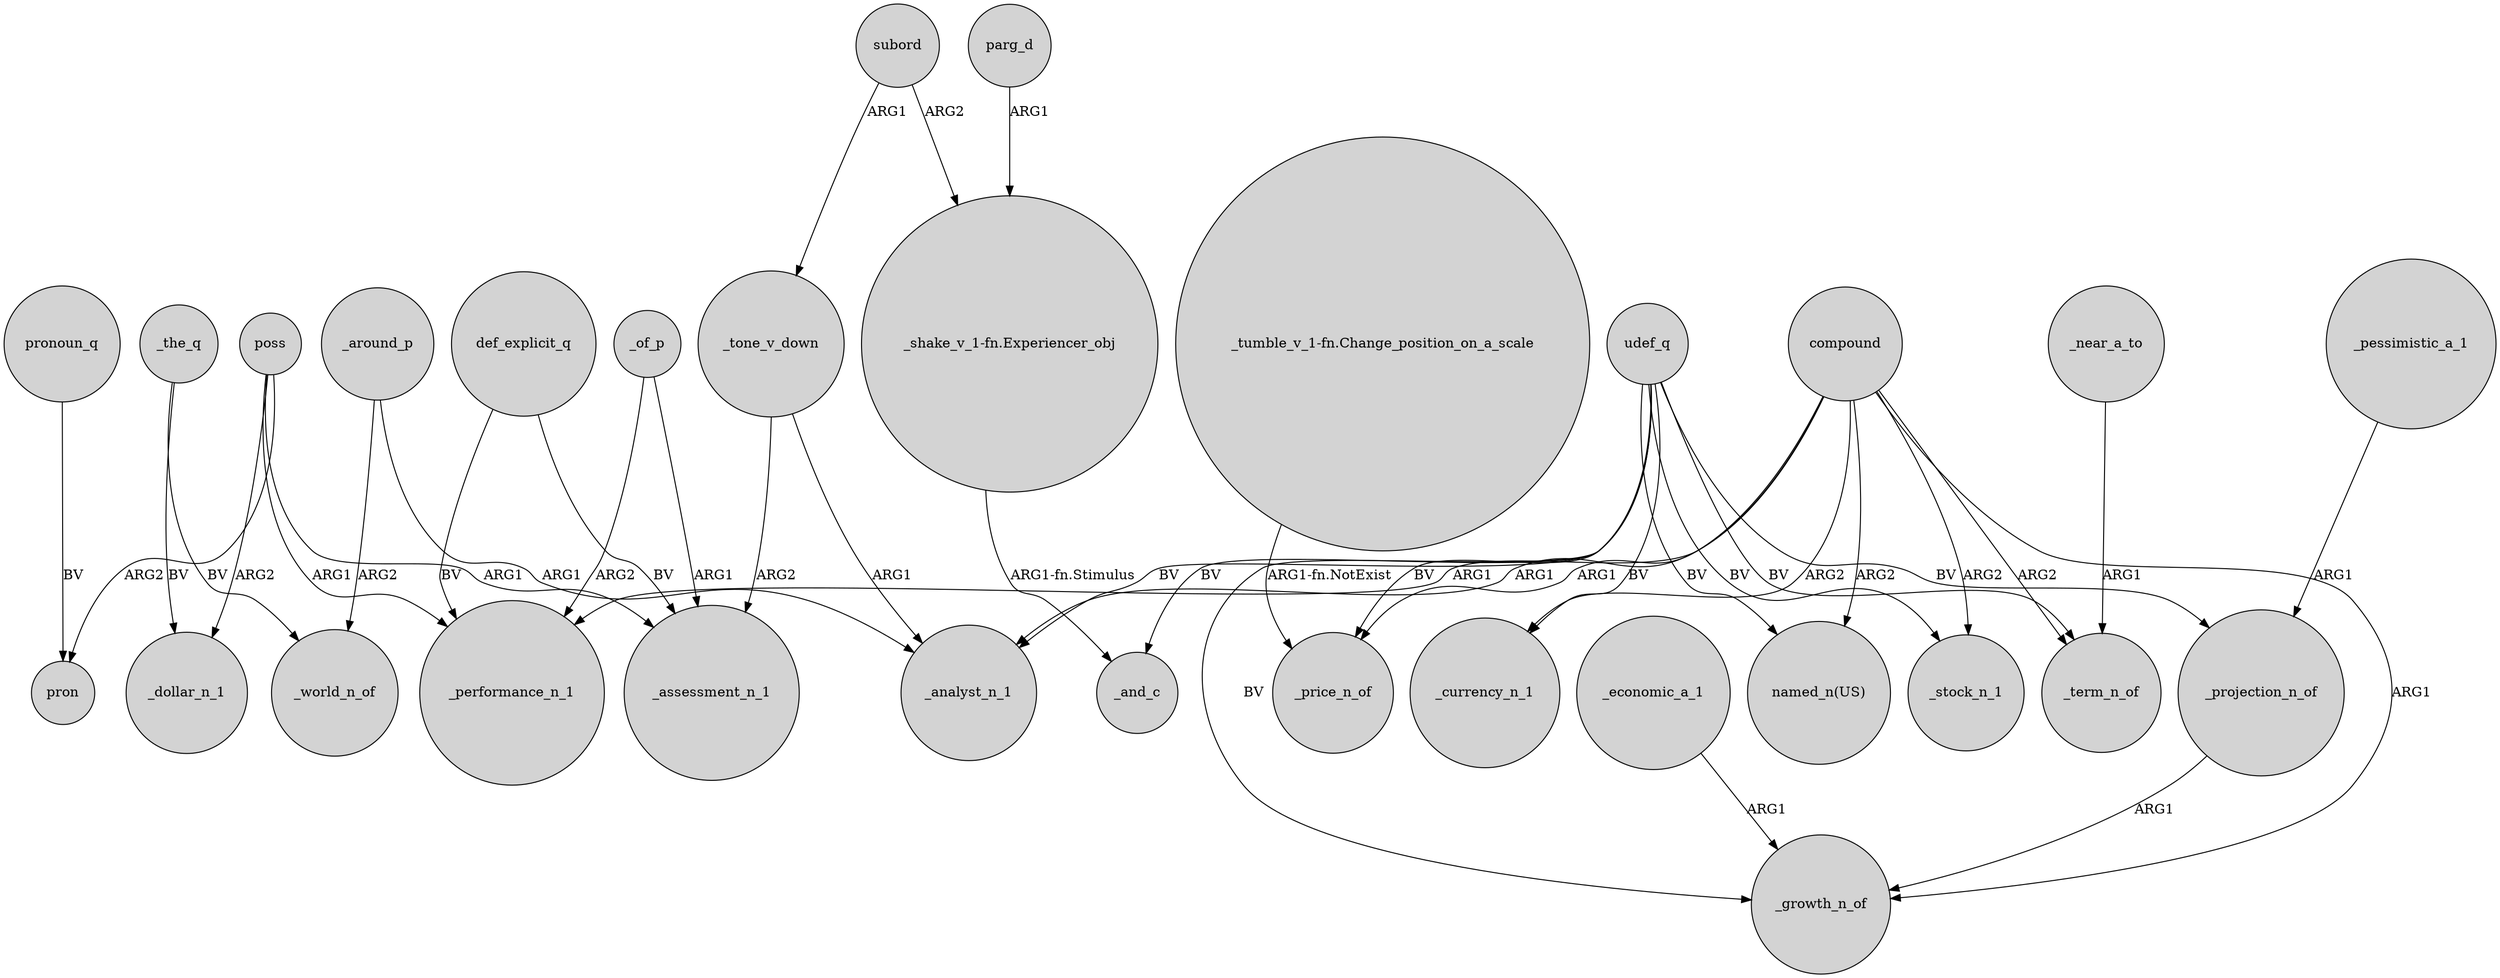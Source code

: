 digraph {
	node [shape=circle style=filled]
	_around_p -> _world_n_of [label=ARG2]
	subord -> _tone_v_down [label=ARG1]
	parg_d -> "_shake_v_1-fn.Experiencer_obj" [label=ARG1]
	udef_q -> "named_n(US)" [label=BV]
	udef_q -> _price_n_of [label=BV]
	"_shake_v_1-fn.Experiencer_obj" -> _and_c [label="ARG1-fn.Stimulus"]
	poss -> pron [label=ARG2]
	compound -> _term_n_of [label=ARG2]
	_economic_a_1 -> _growth_n_of [label=ARG1]
	poss -> _assessment_n_1 [label=ARG1]
	def_explicit_q -> _assessment_n_1 [label=BV]
	_of_p -> _performance_n_1 [label=ARG2]
	_the_q -> _dollar_n_1 [label=BV]
	"_tumble_v_1-fn.Change_position_on_a_scale" -> _price_n_of [label="ARG1-fn.NotExist"]
	_the_q -> _world_n_of [label=BV]
	poss -> _dollar_n_1 [label=ARG2]
	_pessimistic_a_1 -> _projection_n_of [label=ARG1]
	compound -> _performance_n_1 [label=ARG1]
	compound -> "named_n(US)" [label=ARG2]
	udef_q -> _currency_n_1 [label=BV]
	compound -> _stock_n_1 [label=ARG2]
	compound -> _currency_n_1 [label=ARG2]
	pronoun_q -> pron [label=BV]
	udef_q -> _stock_n_1 [label=BV]
	udef_q -> _projection_n_of [label=BV]
	def_explicit_q -> _performance_n_1 [label=BV]
	poss -> _performance_n_1 [label=ARG1]
	udef_q -> _term_n_of [label=BV]
	_projection_n_of -> _growth_n_of [label=ARG1]
	_near_a_to -> _term_n_of [label=ARG1]
	_around_p -> _analyst_n_1 [label=ARG1]
	_tone_v_down -> _analyst_n_1 [label=ARG1]
	compound -> _growth_n_of [label=ARG1]
	compound -> _price_n_of [label=ARG1]
	udef_q -> _and_c [label=BV]
	udef_q -> _growth_n_of [label=BV]
	_of_p -> _assessment_n_1 [label=ARG1]
	udef_q -> _analyst_n_1 [label=BV]
	subord -> "_shake_v_1-fn.Experiencer_obj" [label=ARG2]
	_tone_v_down -> _assessment_n_1 [label=ARG2]
	compound -> _analyst_n_1 [label=ARG1]
}
